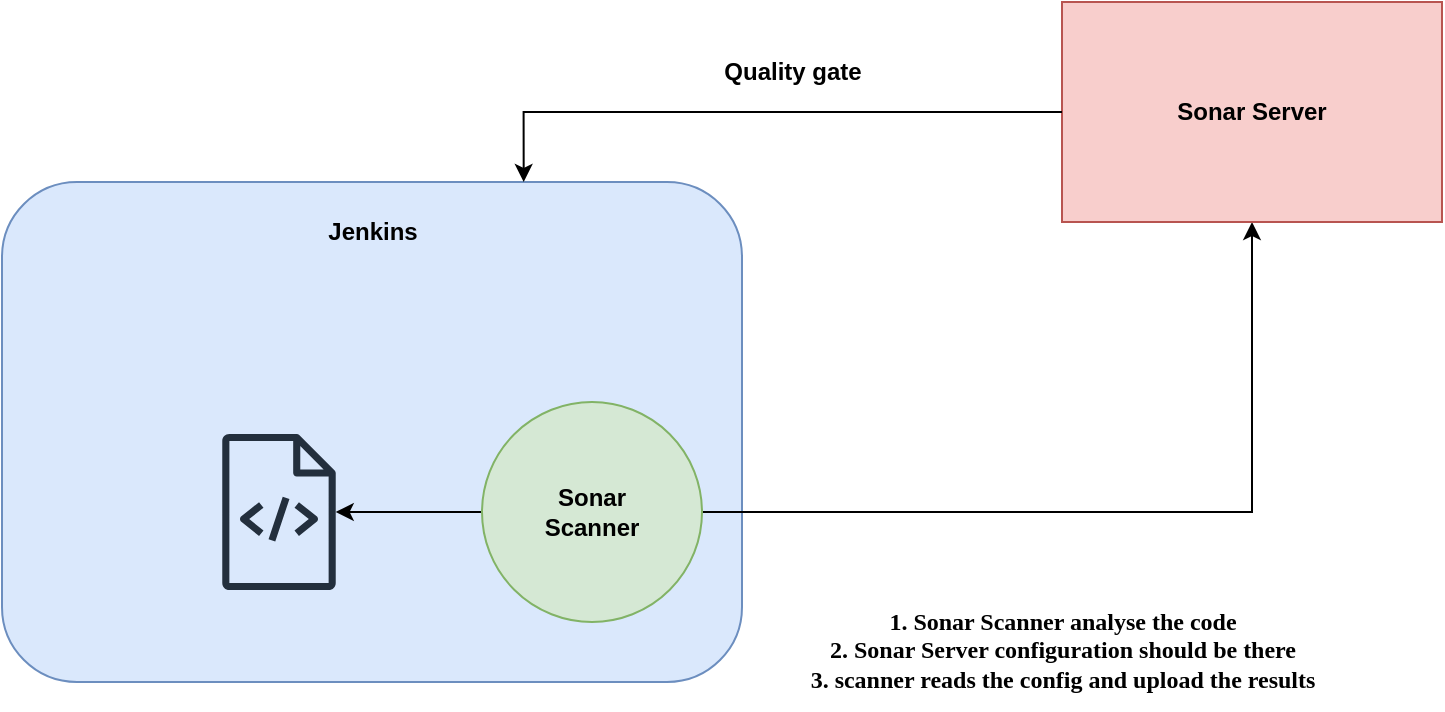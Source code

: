 <mxfile version="24.9.0">
  <diagram name="Page-1" id="Bp2yQO_X4zNMc_IpkPKI">
    <mxGraphModel dx="1259" dy="686" grid="1" gridSize="10" guides="1" tooltips="1" connect="1" arrows="1" fold="1" page="1" pageScale="1" pageWidth="850" pageHeight="1100" math="0" shadow="0">
      <root>
        <mxCell id="0" />
        <mxCell id="1" parent="0" />
        <mxCell id="qW2KRY3QDl7wtGiWWUTm-1" value="" style="rounded=1;whiteSpace=wrap;html=1;fillColor=#dae8fc;strokeColor=#6c8ebf;" vertex="1" parent="1">
          <mxGeometry y="170" width="370" height="250" as="geometry" />
        </mxCell>
        <mxCell id="qW2KRY3QDl7wtGiWWUTm-2" value="&lt;b&gt;Jenkins&lt;/b&gt;" style="text;html=1;align=center;verticalAlign=middle;resizable=0;points=[];autosize=1;strokeColor=none;fillColor=none;" vertex="1" parent="1">
          <mxGeometry x="150" y="180" width="70" height="30" as="geometry" />
        </mxCell>
        <mxCell id="qW2KRY3QDl7wtGiWWUTm-5" style="edgeStyle=orthogonalEdgeStyle;rounded=0;orthogonalLoop=1;jettySize=auto;html=1;entryX=0.5;entryY=1;entryDx=0;entryDy=0;" edge="1" parent="1" source="qW2KRY3QDl7wtGiWWUTm-3" target="qW2KRY3QDl7wtGiWWUTm-4">
          <mxGeometry relative="1" as="geometry" />
        </mxCell>
        <mxCell id="qW2KRY3QDl7wtGiWWUTm-9" style="edgeStyle=orthogonalEdgeStyle;rounded=0;orthogonalLoop=1;jettySize=auto;html=1;" edge="1" parent="1" source="qW2KRY3QDl7wtGiWWUTm-3" target="qW2KRY3QDl7wtGiWWUTm-8">
          <mxGeometry relative="1" as="geometry" />
        </mxCell>
        <mxCell id="qW2KRY3QDl7wtGiWWUTm-3" value="&lt;b&gt;Sonar&lt;br&gt;Scanner&lt;/b&gt;" style="ellipse;whiteSpace=wrap;html=1;aspect=fixed;fillColor=#d5e8d4;strokeColor=#82b366;" vertex="1" parent="1">
          <mxGeometry x="240" y="280" width="110" height="110" as="geometry" />
        </mxCell>
        <mxCell id="qW2KRY3QDl7wtGiWWUTm-4" value="&lt;b&gt;Sonar Server&lt;/b&gt;" style="rounded=0;whiteSpace=wrap;html=1;fillColor=#f8cecc;strokeColor=#b85450;" vertex="1" parent="1">
          <mxGeometry x="530" y="80" width="190" height="110" as="geometry" />
        </mxCell>
        <mxCell id="qW2KRY3QDl7wtGiWWUTm-6" style="edgeStyle=orthogonalEdgeStyle;rounded=0;orthogonalLoop=1;jettySize=auto;html=1;entryX=0.705;entryY=0;entryDx=0;entryDy=0;entryPerimeter=0;" edge="1" parent="1" source="qW2KRY3QDl7wtGiWWUTm-4" target="qW2KRY3QDl7wtGiWWUTm-1">
          <mxGeometry relative="1" as="geometry" />
        </mxCell>
        <mxCell id="qW2KRY3QDl7wtGiWWUTm-7" value="&lt;b&gt;&lt;font face=&quot;Comic Sans MS&quot;&gt;1. Sonar Scanner analyse the code&lt;/font&gt;&lt;/b&gt;&lt;div&gt;&lt;b&gt;&lt;font face=&quot;Comic Sans MS&quot;&gt;2. Sonar Server configuration should be there&lt;/font&gt;&lt;/b&gt;&lt;/div&gt;&lt;div&gt;&lt;b&gt;&lt;font face=&quot;Comic Sans MS&quot;&gt;3. scanner reads the config and upload the results&lt;/font&gt;&lt;/b&gt;&lt;/div&gt;" style="text;html=1;align=center;verticalAlign=middle;resizable=0;points=[];autosize=1;strokeColor=none;fillColor=none;" vertex="1" parent="1">
          <mxGeometry x="370" y="374" width="320" height="60" as="geometry" />
        </mxCell>
        <mxCell id="qW2KRY3QDl7wtGiWWUTm-8" value="" style="sketch=0;outlineConnect=0;fontColor=#232F3E;gradientColor=none;fillColor=#232F3D;strokeColor=none;dashed=0;verticalLabelPosition=bottom;verticalAlign=top;align=center;html=1;fontSize=12;fontStyle=0;aspect=fixed;pointerEvents=1;shape=mxgraph.aws4.source_code;" vertex="1" parent="1">
          <mxGeometry x="110" y="296" width="57" height="78" as="geometry" />
        </mxCell>
        <mxCell id="qW2KRY3QDl7wtGiWWUTm-10" value="&lt;b&gt;Quality gate&lt;/b&gt;" style="text;html=1;align=center;verticalAlign=middle;resizable=0;points=[];autosize=1;strokeColor=none;fillColor=none;" vertex="1" parent="1">
          <mxGeometry x="350" y="100" width="90" height="30" as="geometry" />
        </mxCell>
      </root>
    </mxGraphModel>
  </diagram>
</mxfile>
